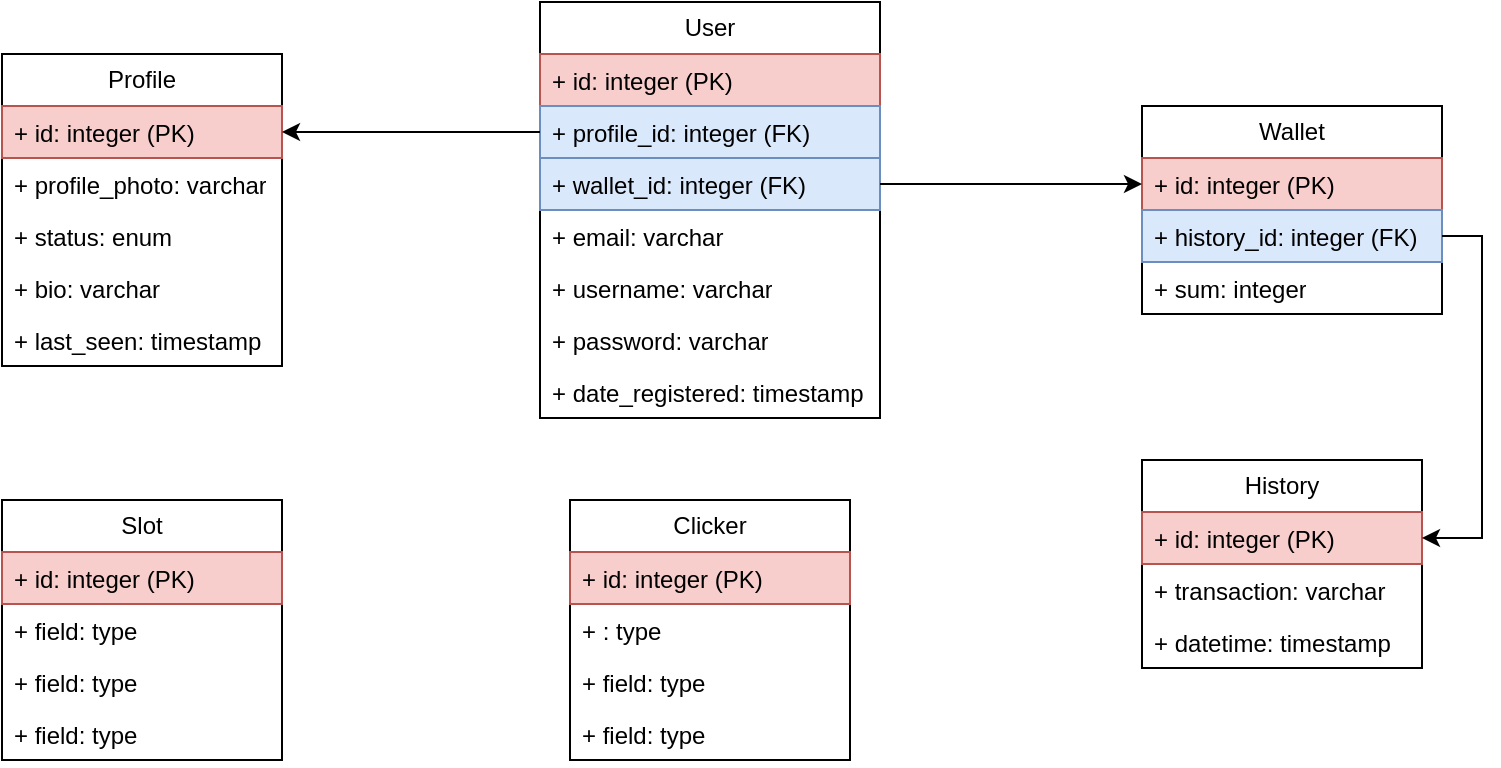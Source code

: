 <mxfile version="24.7.17">
  <diagram name="Страница — 1" id="ALEHDUqQ2EglmzBpPIZz">
    <mxGraphModel dx="844" dy="468" grid="1" gridSize="10" guides="1" tooltips="1" connect="1" arrows="1" fold="1" page="1" pageScale="1" pageWidth="827" pageHeight="1169" math="0" shadow="0">
      <root>
        <mxCell id="0" />
        <mxCell id="1" parent="0" />
        <mxCell id="HBQcyoiHhDrlUvgXzu1T-2" value="User" style="swimlane;fontStyle=0;childLayout=stackLayout;horizontal=1;startSize=26;fillColor=none;horizontalStack=0;resizeParent=1;resizeParentMax=0;resizeLast=0;collapsible=1;marginBottom=0;whiteSpace=wrap;html=1;rounded=0;shadow=0;glass=0;swimlaneLine=1;" vertex="1" parent="1">
          <mxGeometry x="329" y="481" width="170" height="208" as="geometry">
            <mxRectangle x="80" y="80" width="70" height="30" as="alternateBounds" />
          </mxGeometry>
        </mxCell>
        <mxCell id="HBQcyoiHhDrlUvgXzu1T-3" value="+ id: integer (PK)" style="text;strokeColor=#b85450;fillColor=#f8cecc;align=left;verticalAlign=top;spacingLeft=4;spacingRight=4;overflow=hidden;rotatable=0;points=[[0,0.5],[1,0.5]];portConstraint=eastwest;whiteSpace=wrap;html=1;" vertex="1" parent="HBQcyoiHhDrlUvgXzu1T-2">
          <mxGeometry y="26" width="170" height="26" as="geometry" />
        </mxCell>
        <mxCell id="HBQcyoiHhDrlUvgXzu1T-18" value="+ profile_id: integer (FK)" style="text;strokeColor=#6c8ebf;fillColor=#dae8fc;align=left;verticalAlign=top;spacingLeft=4;spacingRight=4;overflow=hidden;rotatable=0;points=[[0,0.5],[1,0.5]];portConstraint=eastwest;whiteSpace=wrap;html=1;" vertex="1" parent="HBQcyoiHhDrlUvgXzu1T-2">
          <mxGeometry y="52" width="170" height="26" as="geometry" />
        </mxCell>
        <mxCell id="HBQcyoiHhDrlUvgXzu1T-16" value="+ wallet_id: integer (FK)" style="text;strokeColor=#6c8ebf;fillColor=#dae8fc;align=left;verticalAlign=top;spacingLeft=4;spacingRight=4;overflow=hidden;rotatable=0;points=[[0,0.5],[1,0.5]];portConstraint=eastwest;whiteSpace=wrap;html=1;" vertex="1" parent="HBQcyoiHhDrlUvgXzu1T-2">
          <mxGeometry y="78" width="170" height="26" as="geometry" />
        </mxCell>
        <mxCell id="HBQcyoiHhDrlUvgXzu1T-4" value="+ email: varchar" style="text;strokeColor=none;fillColor=none;align=left;verticalAlign=top;spacingLeft=4;spacingRight=4;overflow=hidden;rotatable=0;points=[[0,0.5],[1,0.5]];portConstraint=eastwest;whiteSpace=wrap;html=1;" vertex="1" parent="HBQcyoiHhDrlUvgXzu1T-2">
          <mxGeometry y="104" width="170" height="26" as="geometry" />
        </mxCell>
        <mxCell id="HBQcyoiHhDrlUvgXzu1T-5" value="+ username: varchar" style="text;strokeColor=none;fillColor=none;align=left;verticalAlign=top;spacingLeft=4;spacingRight=4;overflow=hidden;rotatable=0;points=[[0,0.5],[1,0.5]];portConstraint=eastwest;whiteSpace=wrap;html=1;" vertex="1" parent="HBQcyoiHhDrlUvgXzu1T-2">
          <mxGeometry y="130" width="170" height="26" as="geometry" />
        </mxCell>
        <mxCell id="HBQcyoiHhDrlUvgXzu1T-17" value="+ password: varchar" style="text;strokeColor=none;fillColor=none;align=left;verticalAlign=top;spacingLeft=4;spacingRight=4;overflow=hidden;rotatable=0;points=[[0,0.5],[1,0.5]];portConstraint=eastwest;whiteSpace=wrap;html=1;" vertex="1" parent="HBQcyoiHhDrlUvgXzu1T-2">
          <mxGeometry y="156" width="170" height="26" as="geometry" />
        </mxCell>
        <mxCell id="HBQcyoiHhDrlUvgXzu1T-24" value="+ date_registered: timestamp" style="text;strokeColor=none;fillColor=none;align=left;verticalAlign=top;spacingLeft=4;spacingRight=4;overflow=hidden;rotatable=0;points=[[0,0.5],[1,0.5]];portConstraint=eastwest;whiteSpace=wrap;html=1;" vertex="1" parent="HBQcyoiHhDrlUvgXzu1T-2">
          <mxGeometry y="182" width="170" height="26" as="geometry" />
        </mxCell>
        <mxCell id="HBQcyoiHhDrlUvgXzu1T-19" value="Profile" style="swimlane;fontStyle=0;childLayout=stackLayout;horizontal=1;startSize=26;fillColor=none;horizontalStack=0;resizeParent=1;resizeParentMax=0;resizeLast=0;collapsible=1;marginBottom=0;whiteSpace=wrap;html=1;" vertex="1" parent="1">
          <mxGeometry x="60" y="507" width="140" height="156" as="geometry" />
        </mxCell>
        <mxCell id="HBQcyoiHhDrlUvgXzu1T-27" value="+ id: integer (PK)" style="text;strokeColor=#b85450;fillColor=#f8cecc;align=left;verticalAlign=top;spacingLeft=4;spacingRight=4;overflow=hidden;rotatable=0;points=[[0,0.5],[1,0.5]];portConstraint=eastwest;whiteSpace=wrap;html=1;" vertex="1" parent="HBQcyoiHhDrlUvgXzu1T-19">
          <mxGeometry y="26" width="140" height="26" as="geometry" />
        </mxCell>
        <mxCell id="HBQcyoiHhDrlUvgXzu1T-20" value="+ profile_photo: varchar" style="text;strokeColor=none;fillColor=none;align=left;verticalAlign=top;spacingLeft=4;spacingRight=4;overflow=hidden;rotatable=0;points=[[0,0.5],[1,0.5]];portConstraint=eastwest;whiteSpace=wrap;html=1;" vertex="1" parent="HBQcyoiHhDrlUvgXzu1T-19">
          <mxGeometry y="52" width="140" height="26" as="geometry" />
        </mxCell>
        <mxCell id="HBQcyoiHhDrlUvgXzu1T-21" value="+ status: enum" style="text;strokeColor=none;fillColor=none;align=left;verticalAlign=top;spacingLeft=4;spacingRight=4;overflow=hidden;rotatable=0;points=[[0,0.5],[1,0.5]];portConstraint=eastwest;whiteSpace=wrap;html=1;" vertex="1" parent="HBQcyoiHhDrlUvgXzu1T-19">
          <mxGeometry y="78" width="140" height="26" as="geometry" />
        </mxCell>
        <mxCell id="HBQcyoiHhDrlUvgXzu1T-22" value="+ bio: varchar" style="text;strokeColor=none;fillColor=none;align=left;verticalAlign=top;spacingLeft=4;spacingRight=4;overflow=hidden;rotatable=0;points=[[0,0.5],[1,0.5]];portConstraint=eastwest;whiteSpace=wrap;html=1;" vertex="1" parent="HBQcyoiHhDrlUvgXzu1T-19">
          <mxGeometry y="104" width="140" height="26" as="geometry" />
        </mxCell>
        <mxCell id="HBQcyoiHhDrlUvgXzu1T-25" value="+ last_seen: timestamp" style="text;strokeColor=none;fillColor=none;align=left;verticalAlign=top;spacingLeft=4;spacingRight=4;overflow=hidden;rotatable=0;points=[[0,0.5],[1,0.5]];portConstraint=eastwest;whiteSpace=wrap;html=1;" vertex="1" parent="HBQcyoiHhDrlUvgXzu1T-19">
          <mxGeometry y="130" width="140" height="26" as="geometry" />
        </mxCell>
        <mxCell id="HBQcyoiHhDrlUvgXzu1T-30" style="edgeStyle=orthogonalEdgeStyle;rounded=0;orthogonalLoop=1;jettySize=auto;html=1;" edge="1" parent="1" source="HBQcyoiHhDrlUvgXzu1T-18" target="HBQcyoiHhDrlUvgXzu1T-27">
          <mxGeometry relative="1" as="geometry" />
        </mxCell>
        <mxCell id="HBQcyoiHhDrlUvgXzu1T-31" value="Wallet" style="swimlane;fontStyle=0;childLayout=stackLayout;horizontal=1;startSize=26;fillColor=none;horizontalStack=0;resizeParent=1;resizeParentMax=0;resizeLast=0;collapsible=1;marginBottom=0;whiteSpace=wrap;html=1;" vertex="1" parent="1">
          <mxGeometry x="630" y="533" width="150" height="104" as="geometry" />
        </mxCell>
        <mxCell id="HBQcyoiHhDrlUvgXzu1T-36" value="+ id: integer (PK)" style="text;strokeColor=#b85450;fillColor=#f8cecc;align=left;verticalAlign=top;spacingLeft=4;spacingRight=4;overflow=hidden;rotatable=0;points=[[0,0.5],[1,0.5]];portConstraint=eastwest;whiteSpace=wrap;html=1;" vertex="1" parent="HBQcyoiHhDrlUvgXzu1T-31">
          <mxGeometry y="26" width="150" height="26" as="geometry" />
        </mxCell>
        <mxCell id="HBQcyoiHhDrlUvgXzu1T-33" value="+ history_id: integer (FK)" style="text;strokeColor=#6c8ebf;fillColor=#dae8fc;align=left;verticalAlign=top;spacingLeft=4;spacingRight=4;overflow=hidden;rotatable=0;points=[[0,0.5],[1,0.5]];portConstraint=eastwest;whiteSpace=wrap;html=1;" vertex="1" parent="HBQcyoiHhDrlUvgXzu1T-31">
          <mxGeometry y="52" width="150" height="26" as="geometry" />
        </mxCell>
        <mxCell id="HBQcyoiHhDrlUvgXzu1T-32" value="+ sum: integer" style="text;strokeColor=none;fillColor=none;align=left;verticalAlign=top;spacingLeft=4;spacingRight=4;overflow=hidden;rotatable=0;points=[[0,0.5],[1,0.5]];portConstraint=eastwest;whiteSpace=wrap;html=1;" vertex="1" parent="HBQcyoiHhDrlUvgXzu1T-31">
          <mxGeometry y="78" width="150" height="26" as="geometry" />
        </mxCell>
        <mxCell id="HBQcyoiHhDrlUvgXzu1T-37" style="edgeStyle=orthogonalEdgeStyle;rounded=0;orthogonalLoop=1;jettySize=auto;html=1;" edge="1" parent="1" source="HBQcyoiHhDrlUvgXzu1T-16" target="HBQcyoiHhDrlUvgXzu1T-36">
          <mxGeometry relative="1" as="geometry" />
        </mxCell>
        <mxCell id="HBQcyoiHhDrlUvgXzu1T-38" value="History" style="swimlane;fontStyle=0;childLayout=stackLayout;horizontal=1;startSize=26;fillColor=none;horizontalStack=0;resizeParent=1;resizeParentMax=0;resizeLast=0;collapsible=1;marginBottom=0;whiteSpace=wrap;html=1;" vertex="1" parent="1">
          <mxGeometry x="630" y="710" width="140" height="104" as="geometry" />
        </mxCell>
        <mxCell id="HBQcyoiHhDrlUvgXzu1T-42" value="+ id: integer (PK)" style="text;strokeColor=#b85450;fillColor=#f8cecc;align=left;verticalAlign=top;spacingLeft=4;spacingRight=4;overflow=hidden;rotatable=0;points=[[0,0.5],[1,0.5]];portConstraint=eastwest;whiteSpace=wrap;html=1;" vertex="1" parent="HBQcyoiHhDrlUvgXzu1T-38">
          <mxGeometry y="26" width="140" height="26" as="geometry" />
        </mxCell>
        <mxCell id="HBQcyoiHhDrlUvgXzu1T-39" value="+ transaction: varchar" style="text;strokeColor=none;fillColor=none;align=left;verticalAlign=top;spacingLeft=4;spacingRight=4;overflow=hidden;rotatable=0;points=[[0,0.5],[1,0.5]];portConstraint=eastwest;whiteSpace=wrap;html=1;" vertex="1" parent="HBQcyoiHhDrlUvgXzu1T-38">
          <mxGeometry y="52" width="140" height="26" as="geometry" />
        </mxCell>
        <mxCell id="HBQcyoiHhDrlUvgXzu1T-40" value="+ datetime: timestamp" style="text;strokeColor=none;fillColor=none;align=left;verticalAlign=top;spacingLeft=4;spacingRight=4;overflow=hidden;rotatable=0;points=[[0,0.5],[1,0.5]];portConstraint=eastwest;whiteSpace=wrap;html=1;" vertex="1" parent="HBQcyoiHhDrlUvgXzu1T-38">
          <mxGeometry y="78" width="140" height="26" as="geometry" />
        </mxCell>
        <mxCell id="HBQcyoiHhDrlUvgXzu1T-43" style="edgeStyle=orthogonalEdgeStyle;rounded=0;orthogonalLoop=1;jettySize=auto;html=1;exitX=1;exitY=0.5;exitDx=0;exitDy=0;" edge="1" parent="1" source="HBQcyoiHhDrlUvgXzu1T-33" target="HBQcyoiHhDrlUvgXzu1T-42">
          <mxGeometry relative="1" as="geometry" />
        </mxCell>
        <mxCell id="HBQcyoiHhDrlUvgXzu1T-44" value="Clicker" style="swimlane;fontStyle=0;childLayout=stackLayout;horizontal=1;startSize=26;fillColor=none;horizontalStack=0;resizeParent=1;resizeParentMax=0;resizeLast=0;collapsible=1;marginBottom=0;whiteSpace=wrap;html=1;" vertex="1" parent="1">
          <mxGeometry x="344" y="730" width="140" height="130" as="geometry" />
        </mxCell>
        <mxCell id="HBQcyoiHhDrlUvgXzu1T-53" value="+ id: integer (PK)" style="text;strokeColor=#b85450;fillColor=#f8cecc;align=left;verticalAlign=top;spacingLeft=4;spacingRight=4;overflow=hidden;rotatable=0;points=[[0,0.5],[1,0.5]];portConstraint=eastwest;whiteSpace=wrap;html=1;" vertex="1" parent="HBQcyoiHhDrlUvgXzu1T-44">
          <mxGeometry y="26" width="140" height="26" as="geometry" />
        </mxCell>
        <mxCell id="HBQcyoiHhDrlUvgXzu1T-45" value="+ : type" style="text;strokeColor=none;fillColor=none;align=left;verticalAlign=top;spacingLeft=4;spacingRight=4;overflow=hidden;rotatable=0;points=[[0,0.5],[1,0.5]];portConstraint=eastwest;whiteSpace=wrap;html=1;" vertex="1" parent="HBQcyoiHhDrlUvgXzu1T-44">
          <mxGeometry y="52" width="140" height="26" as="geometry" />
        </mxCell>
        <mxCell id="HBQcyoiHhDrlUvgXzu1T-46" value="+ field: type" style="text;strokeColor=none;fillColor=none;align=left;verticalAlign=top;spacingLeft=4;spacingRight=4;overflow=hidden;rotatable=0;points=[[0,0.5],[1,0.5]];portConstraint=eastwest;whiteSpace=wrap;html=1;" vertex="1" parent="HBQcyoiHhDrlUvgXzu1T-44">
          <mxGeometry y="78" width="140" height="26" as="geometry" />
        </mxCell>
        <mxCell id="HBQcyoiHhDrlUvgXzu1T-47" value="+ field: type" style="text;strokeColor=none;fillColor=none;align=left;verticalAlign=top;spacingLeft=4;spacingRight=4;overflow=hidden;rotatable=0;points=[[0,0.5],[1,0.5]];portConstraint=eastwest;whiteSpace=wrap;html=1;" vertex="1" parent="HBQcyoiHhDrlUvgXzu1T-44">
          <mxGeometry y="104" width="140" height="26" as="geometry" />
        </mxCell>
        <mxCell id="HBQcyoiHhDrlUvgXzu1T-48" value="Slot" style="swimlane;fontStyle=0;childLayout=stackLayout;horizontal=1;startSize=26;fillColor=none;horizontalStack=0;resizeParent=1;resizeParentMax=0;resizeLast=0;collapsible=1;marginBottom=0;whiteSpace=wrap;html=1;" vertex="1" parent="1">
          <mxGeometry x="60" y="730" width="140" height="130" as="geometry" />
        </mxCell>
        <mxCell id="HBQcyoiHhDrlUvgXzu1T-52" value="+ id: integer (PK)" style="text;strokeColor=#b85450;fillColor=#f8cecc;align=left;verticalAlign=top;spacingLeft=4;spacingRight=4;overflow=hidden;rotatable=0;points=[[0,0.5],[1,0.5]];portConstraint=eastwest;whiteSpace=wrap;html=1;" vertex="1" parent="HBQcyoiHhDrlUvgXzu1T-48">
          <mxGeometry y="26" width="140" height="26" as="geometry" />
        </mxCell>
        <mxCell id="HBQcyoiHhDrlUvgXzu1T-49" value="+ field: type" style="text;strokeColor=none;fillColor=none;align=left;verticalAlign=top;spacingLeft=4;spacingRight=4;overflow=hidden;rotatable=0;points=[[0,0.5],[1,0.5]];portConstraint=eastwest;whiteSpace=wrap;html=1;" vertex="1" parent="HBQcyoiHhDrlUvgXzu1T-48">
          <mxGeometry y="52" width="140" height="26" as="geometry" />
        </mxCell>
        <mxCell id="HBQcyoiHhDrlUvgXzu1T-50" value="+ field: type" style="text;strokeColor=none;fillColor=none;align=left;verticalAlign=top;spacingLeft=4;spacingRight=4;overflow=hidden;rotatable=0;points=[[0,0.5],[1,0.5]];portConstraint=eastwest;whiteSpace=wrap;html=1;" vertex="1" parent="HBQcyoiHhDrlUvgXzu1T-48">
          <mxGeometry y="78" width="140" height="26" as="geometry" />
        </mxCell>
        <mxCell id="HBQcyoiHhDrlUvgXzu1T-51" value="+ field: type" style="text;strokeColor=none;fillColor=none;align=left;verticalAlign=top;spacingLeft=4;spacingRight=4;overflow=hidden;rotatable=0;points=[[0,0.5],[1,0.5]];portConstraint=eastwest;whiteSpace=wrap;html=1;" vertex="1" parent="HBQcyoiHhDrlUvgXzu1T-48">
          <mxGeometry y="104" width="140" height="26" as="geometry" />
        </mxCell>
      </root>
    </mxGraphModel>
  </diagram>
</mxfile>
